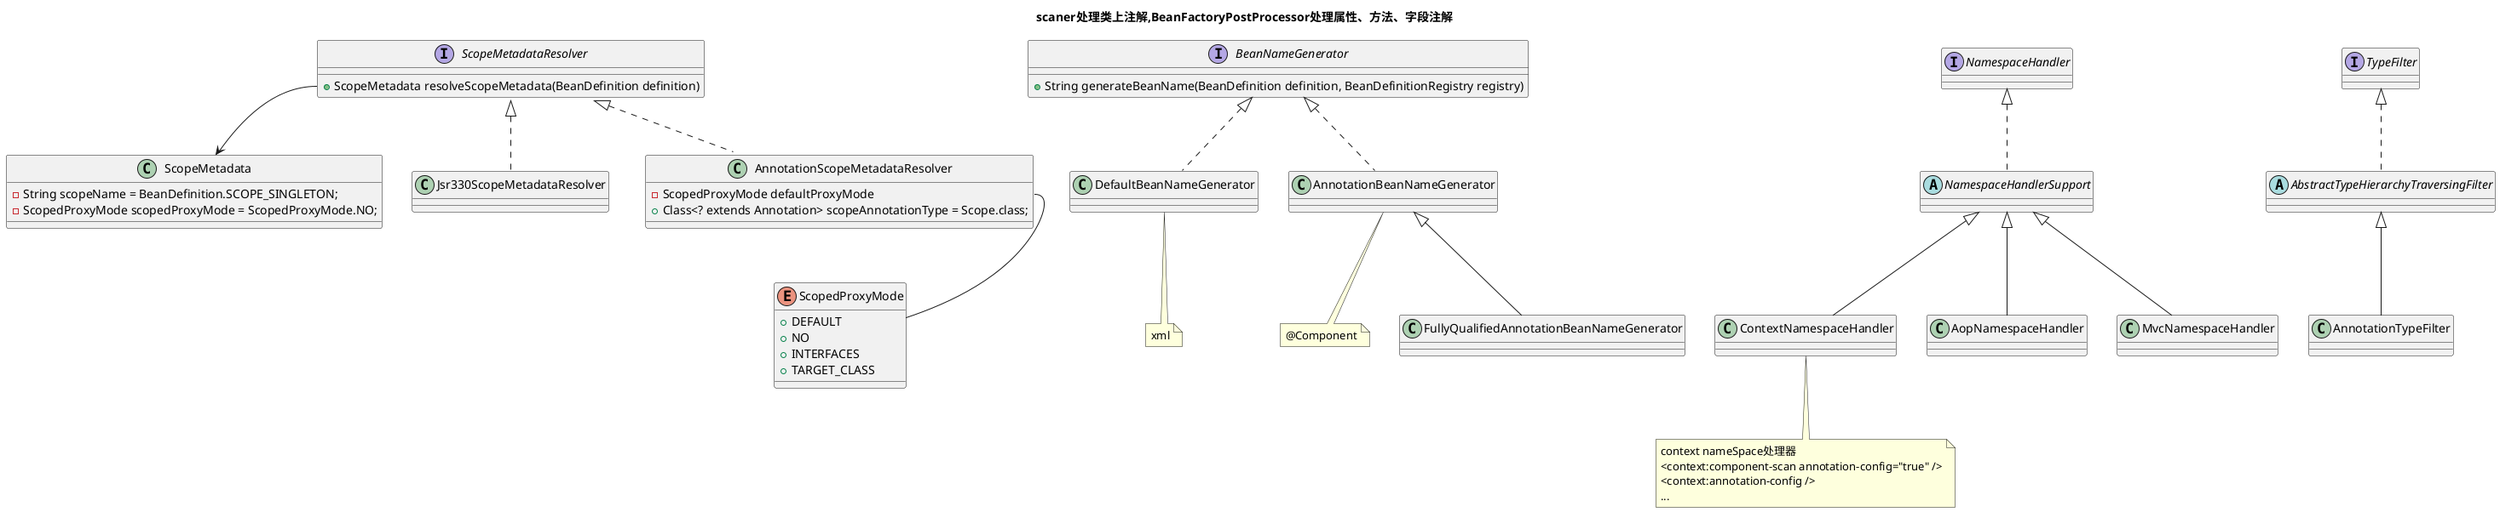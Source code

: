 @startuml

title scaner处理类上注解,BeanFactoryPostProcessor处理属性、方法、字段注解





'ClassPathBeanDefinitionScanner::beanNameGenerator ------> BeanNameGenerator #red
'ClassPathBeanDefinitionScanner::scopeMetadataResolver ----> ScopeMetadataResolver #blue

'====================================scope
enum ScopedProxyMode{
    + DEFAULT
	+ NO
	+ INTERFACES
    + TARGET_CLASS
}
class ScopeMetadata {
	- String scopeName = BeanDefinition.SCOPE_SINGLETON;
	- ScopedProxyMode scopedProxyMode = ScopedProxyMode.NO;
}
interface ScopeMetadataResolver{
    + ScopeMetadata resolveScopeMetadata(BeanDefinition definition)
}
ScopeMetadataResolver::resolveScopeMetadata --> ScopeMetadata

class Jsr330ScopeMetadataResolver implements ScopeMetadataResolver
class AnnotationScopeMetadataResolver implements ScopeMetadataResolver{
    - ScopedProxyMode defaultProxyMode
	+ Class<? extends Annotation> scopeAnnotationType = Scope.class;
}
AnnotationScopeMetadataResolver::defaultProxyMode -- ScopedProxyMode




interface BeanNameGenerator {
    + String generateBeanName(BeanDefinition definition, BeanDefinitionRegistry registry)
}
class DefaultBeanNameGenerator implements BeanNameGenerator
note bottom of DefaultBeanNameGenerator
xml
end note
class AnnotationBeanNameGenerator implements BeanNameGenerator
note bottom of AnnotationBeanNameGenerator
@Component
end note
class FullyQualifiedAnnotationBeanNameGenerator extends AnnotationBeanNameGenerator




abstract class NamespaceHandlerSupport implements NamespaceHandler
abstract class AbstractTypeHierarchyTraversingFilter implements TypeFilter
class AnnotationTypeFilter extends AbstractTypeHierarchyTraversingFilter

class ContextNamespaceHandler extends NamespaceHandlerSupport
note bottom of ContextNamespaceHandler
context nameSpace处理器
<context:component-scan annotation-config="true" />
<context:annotation-config />
...
end note

class AopNamespaceHandler extends NamespaceHandlerSupport
class MvcNamespaceHandler extends NamespaceHandlerSupport






@enduml